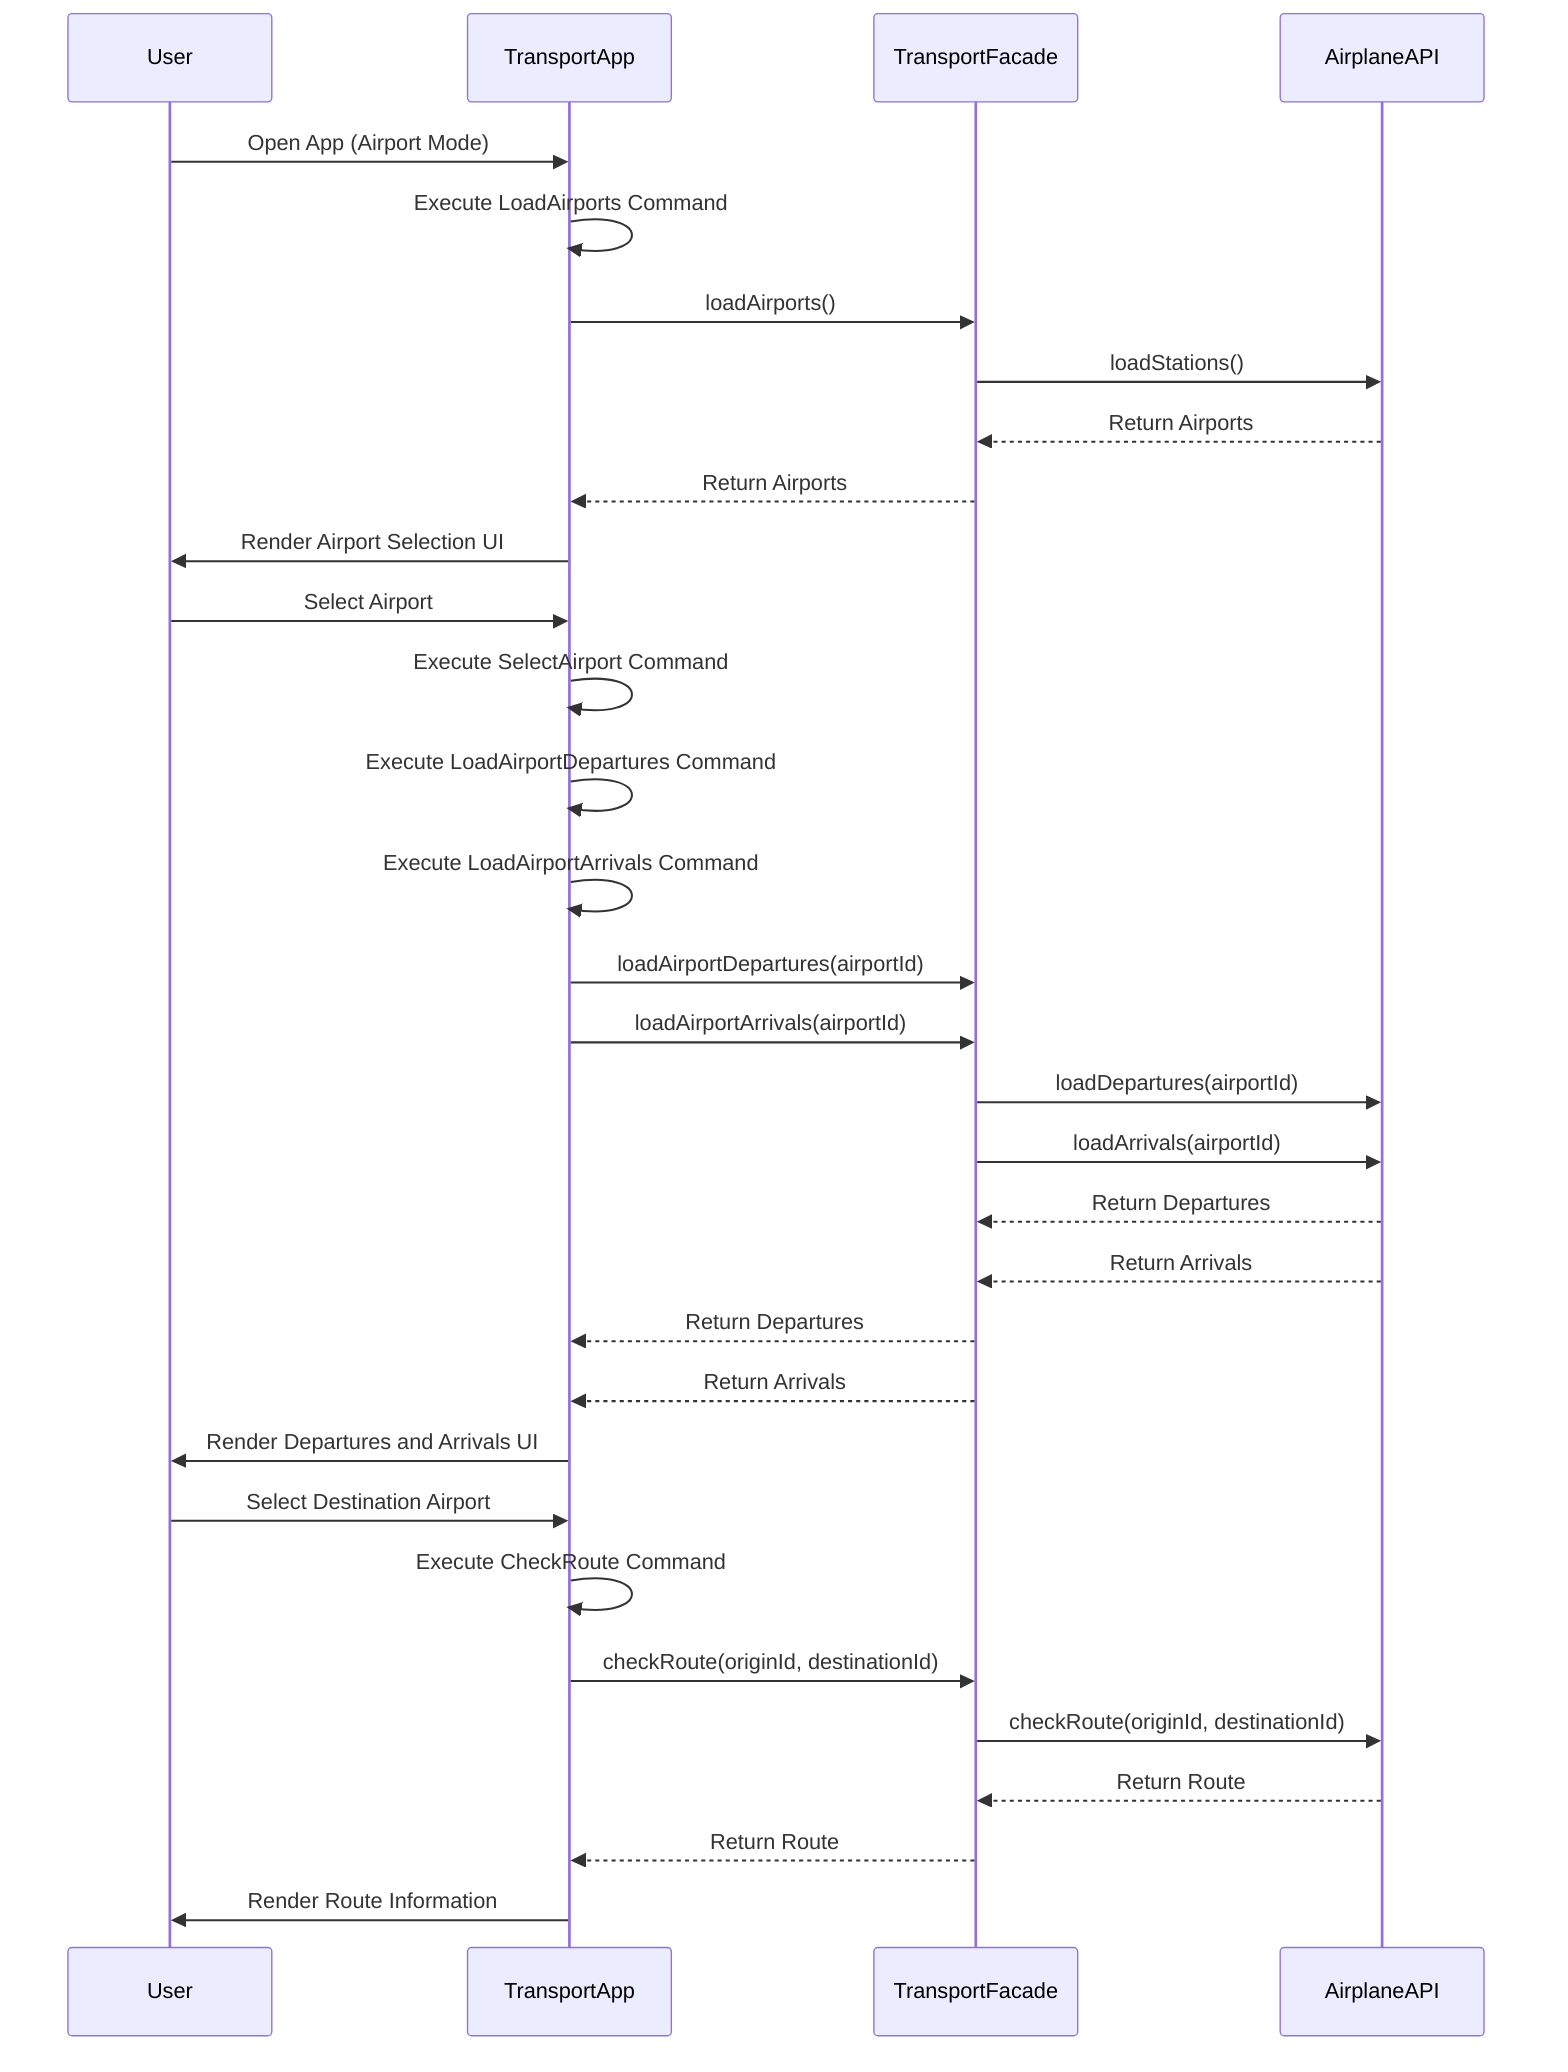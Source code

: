 sequenceDiagram
    participant U as User
    participant A as TransportApp
    participant F as TransportFacade
    participant API as AirplaneAPI

    U->>A: Open App (Airport Mode)
    A->>A: Execute LoadAirports Command
    A->>F: loadAirports()
    F->>API: loadStations()
    API-->>F: Return Airports
    F-->>A: Return Airports
    A->>U: Render Airport Selection UI

    U->>A: Select Airport
    A->>A: Execute SelectAirport Command
    A->>A: Execute LoadAirportDepartures Command
    A->>A: Execute LoadAirportArrivals Command
    A->>F: loadAirportDepartures(airportId)
    A->>F: loadAirportArrivals(airportId)
    F->>API: loadDepartures(airportId)
    F->>API: loadArrivals(airportId)
    API-->>F: Return Departures
    API-->>F: Return Arrivals
    F-->>A: Return Departures
    F-->>A: Return Arrivals
    A->>U: Render Departures and Arrivals UI

    U->>A: Select Destination Airport
    A->>A: Execute CheckRoute Command
    A->>F: checkRoute(originId, destinationId)
    F->>API: checkRoute(originId, destinationId)
    API-->>F: Return Route
    F-->>A: Return Route
    A->>U: Render Route Information
